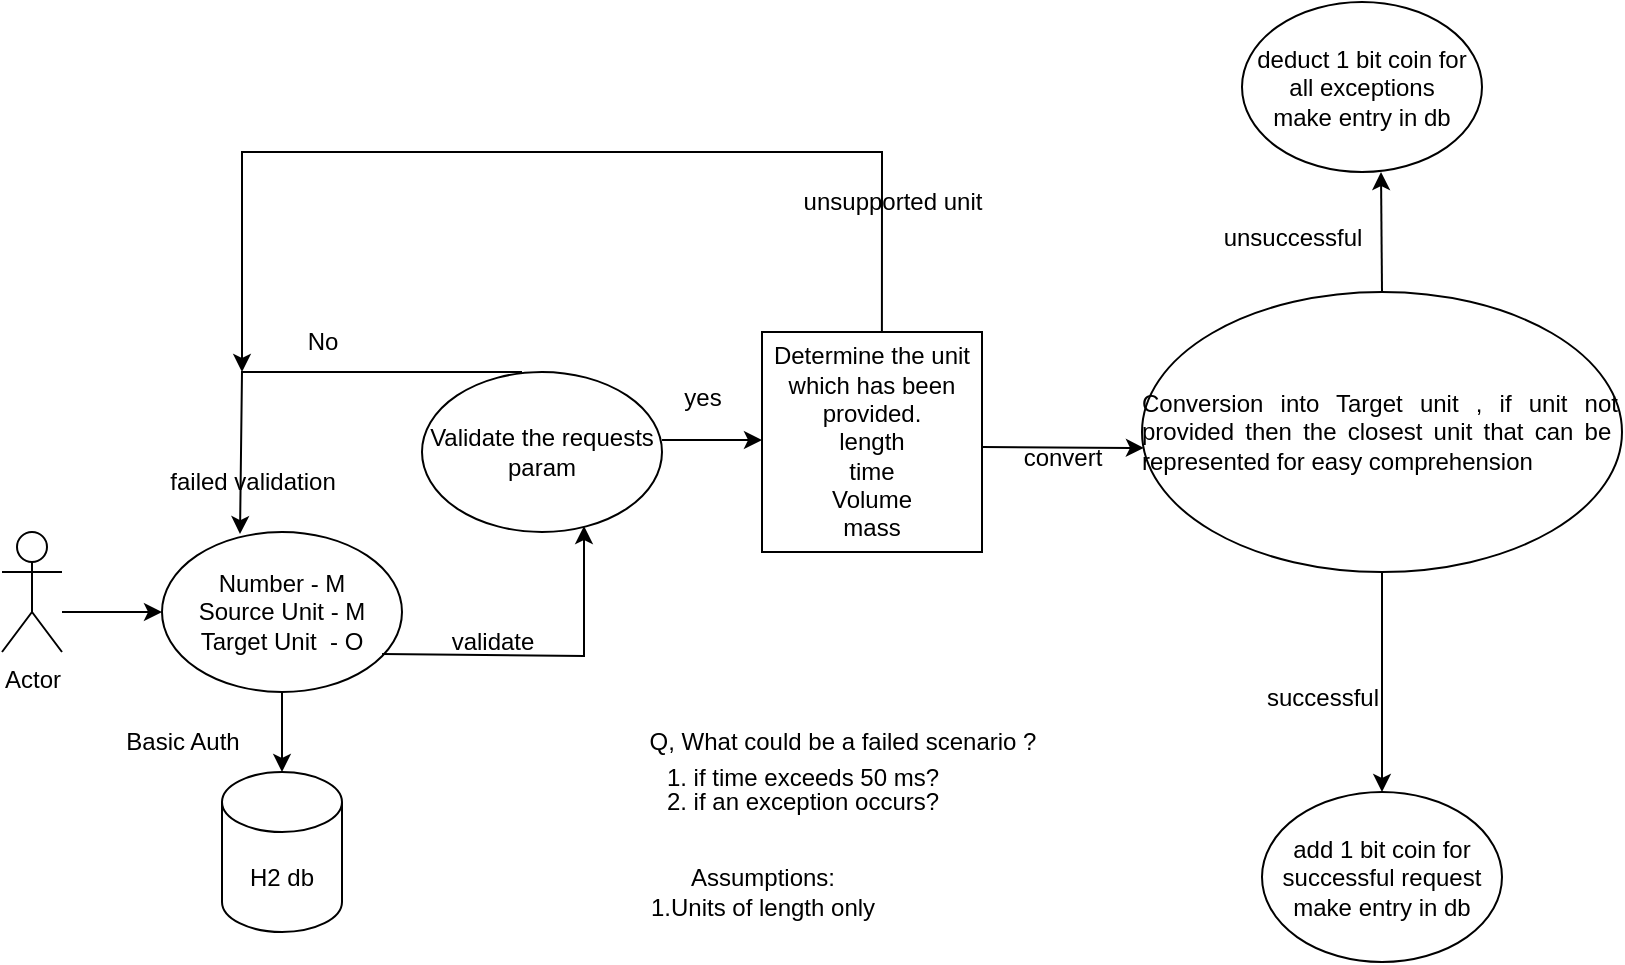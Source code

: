 <mxfile version="23.0.2" type="device" pages="2">
  <diagram name="Page-1" id="lHYYtZzS8Uv63oqJ56ig">
    <mxGraphModel dx="880" dy="1632" grid="1" gridSize="10" guides="1" tooltips="1" connect="1" arrows="1" fold="1" page="1" pageScale="1" pageWidth="850" pageHeight="1100" math="0" shadow="0">
      <root>
        <mxCell id="0" />
        <mxCell id="1" parent="0" />
        <mxCell id="b3AIAaytcUliQ4qnKOfz-1" value="Number - M&lt;br&gt;Source Unit - M&lt;br&gt;Target Unit&amp;nbsp; - O" style="ellipse;whiteSpace=wrap;html=1;" vertex="1" parent="1">
          <mxGeometry x="110" y="240" width="120" height="80" as="geometry" />
        </mxCell>
        <mxCell id="b3AIAaytcUliQ4qnKOfz-2" value="Actor" style="shape=umlActor;verticalLabelPosition=bottom;verticalAlign=top;html=1;outlineConnect=0;" vertex="1" parent="1">
          <mxGeometry x="30" y="240" width="30" height="60" as="geometry" />
        </mxCell>
        <mxCell id="b3AIAaytcUliQ4qnKOfz-3" value="" style="endArrow=classic;html=1;rounded=0;" edge="1" parent="1">
          <mxGeometry width="50" height="50" relative="1" as="geometry">
            <mxPoint x="60" y="280" as="sourcePoint" />
            <mxPoint x="110" y="280" as="targetPoint" />
          </mxGeometry>
        </mxCell>
        <mxCell id="b3AIAaytcUliQ4qnKOfz-4" value="H2 db" style="shape=cylinder3;whiteSpace=wrap;html=1;boundedLbl=1;backgroundOutline=1;size=15;" vertex="1" parent="1">
          <mxGeometry x="140" y="360" width="60" height="80" as="geometry" />
        </mxCell>
        <mxCell id="b3AIAaytcUliQ4qnKOfz-5" value="" style="endArrow=classic;html=1;rounded=0;exitX=0.5;exitY=1;exitDx=0;exitDy=0;exitPerimeter=0;entryX=0.5;entryY=0;entryDx=0;entryDy=0;entryPerimeter=0;" edge="1" parent="1" source="b3AIAaytcUliQ4qnKOfz-1" target="b3AIAaytcUliQ4qnKOfz-4">
          <mxGeometry width="50" height="50" relative="1" as="geometry">
            <mxPoint x="170" y="330" as="sourcePoint" />
            <mxPoint x="220" y="330" as="targetPoint" />
          </mxGeometry>
        </mxCell>
        <mxCell id="b3AIAaytcUliQ4qnKOfz-6" value="Basic Auth" style="text;html=1;align=center;verticalAlign=middle;resizable=0;points=[];autosize=1;strokeColor=none;fillColor=none;" vertex="1" parent="1">
          <mxGeometry x="80" y="330" width="80" height="30" as="geometry" />
        </mxCell>
        <mxCell id="b3AIAaytcUliQ4qnKOfz-7" value="" style="endArrow=classic;html=1;rounded=0;entryX=0.675;entryY=0.963;entryDx=0;entryDy=0;entryPerimeter=0;exitX=0.917;exitY=0.763;exitDx=0;exitDy=0;exitPerimeter=0;" edge="1" parent="1" source="b3AIAaytcUliQ4qnKOfz-1" target="b3AIAaytcUliQ4qnKOfz-8">
          <mxGeometry width="50" height="50" relative="1" as="geometry">
            <mxPoint x="320" y="300" as="sourcePoint" />
            <mxPoint x="240" y="210" as="targetPoint" />
            <Array as="points">
              <mxPoint x="321" y="302" />
            </Array>
          </mxGeometry>
        </mxCell>
        <mxCell id="b3AIAaytcUliQ4qnKOfz-8" value="Validate the requests param" style="ellipse;whiteSpace=wrap;html=1;" vertex="1" parent="1">
          <mxGeometry x="240" y="160" width="120" height="80" as="geometry" />
        </mxCell>
        <mxCell id="b3AIAaytcUliQ4qnKOfz-9" value="" style="endArrow=classic;html=1;rounded=0;exitX=0.725;exitY=0.025;exitDx=0;exitDy=0;exitPerimeter=0;entryX=0.325;entryY=0.013;entryDx=0;entryDy=0;entryPerimeter=0;" edge="1" parent="1" target="b3AIAaytcUliQ4qnKOfz-1">
          <mxGeometry width="50" height="50" relative="1" as="geometry">
            <mxPoint x="290" y="160" as="sourcePoint" />
            <mxPoint x="150" y="230" as="targetPoint" />
            <Array as="points">
              <mxPoint x="150" y="160" />
            </Array>
          </mxGeometry>
        </mxCell>
        <mxCell id="b3AIAaytcUliQ4qnKOfz-10" value="No" style="text;html=1;align=center;verticalAlign=middle;resizable=0;points=[];autosize=1;strokeColor=none;fillColor=none;" vertex="1" parent="1">
          <mxGeometry x="170" y="130" width="40" height="30" as="geometry" />
        </mxCell>
        <mxCell id="b3AIAaytcUliQ4qnKOfz-11" value="failed validation" style="text;html=1;align=center;verticalAlign=middle;resizable=0;points=[];autosize=1;strokeColor=none;fillColor=none;" vertex="1" parent="1">
          <mxGeometry x="100" y="200" width="110" height="30" as="geometry" />
        </mxCell>
        <mxCell id="b3AIAaytcUliQ4qnKOfz-12" value="" style="endArrow=classic;html=1;rounded=0;exitX=0.725;exitY=0.025;exitDx=0;exitDy=0;exitPerimeter=0;" edge="1" parent="1">
          <mxGeometry width="50" height="50" relative="1" as="geometry">
            <mxPoint x="360" y="194" as="sourcePoint" />
            <mxPoint x="410" y="194" as="targetPoint" />
          </mxGeometry>
        </mxCell>
        <mxCell id="b3AIAaytcUliQ4qnKOfz-13" value="yes" style="text;html=1;align=center;verticalAlign=middle;resizable=0;points=[];autosize=1;strokeColor=none;fillColor=none;" vertex="1" parent="1">
          <mxGeometry x="360" y="158" width="40" height="30" as="geometry" />
        </mxCell>
        <mxCell id="b3AIAaytcUliQ4qnKOfz-16" value="&lt;div style=&quot;text-align: justify;&quot;&gt;&lt;span style=&quot;background-color: initial;&quot;&gt;&lt;font style=&quot;font-size: 12px;&quot;&gt;Conversion into Target unit , if unit not provided then the closest unit that can be&amp;nbsp; represented for easy comprehension&lt;/font&gt;&lt;/span&gt;&lt;/div&gt;" style="ellipse;whiteSpace=wrap;html=1;align=right;" vertex="1" parent="1">
          <mxGeometry x="600" y="120" width="240" height="140" as="geometry" />
        </mxCell>
        <mxCell id="c188HrAiZuIj-6h9vWM7-2" value="" style="endArrow=classic;html=1;rounded=0;exitX=0.5;exitY=1;exitDx=0;exitDy=0;" edge="1" parent="1" source="b3AIAaytcUliQ4qnKOfz-16">
          <mxGeometry width="50" height="50" relative="1" as="geometry">
            <mxPoint x="640" y="321" as="sourcePoint" />
            <mxPoint x="720" y="370" as="targetPoint" />
            <Array as="points">
              <mxPoint x="720" y="330" />
            </Array>
          </mxGeometry>
        </mxCell>
        <mxCell id="c188HrAiZuIj-6h9vWM7-3" value="add 1 bit coin for successful request&lt;br&gt;make entry in db" style="ellipse;whiteSpace=wrap;html=1;" vertex="1" parent="1">
          <mxGeometry x="660" y="370" width="120" height="85" as="geometry" />
        </mxCell>
        <mxCell id="lj5fhIabV5IwhSBRjd6Y-2" value="Assumptions:&lt;br&gt;1.Units of length only&lt;br&gt;" style="text;html=1;align=center;verticalAlign=middle;resizable=0;points=[];autosize=1;strokeColor=none;fillColor=none;" vertex="1" parent="1">
          <mxGeometry x="340" y="400" width="140" height="40" as="geometry" />
        </mxCell>
        <mxCell id="lj5fhIabV5IwhSBRjd6Y-3" value="" style="group" vertex="1" connectable="0" parent="1">
          <mxGeometry x="340" y="330" width="220" height="60" as="geometry" />
        </mxCell>
        <mxCell id="c188HrAiZuIj-6h9vWM7-4" value="Q, What could be a failed scenario ?" style="text;html=1;align=center;verticalAlign=middle;resizable=0;points=[];autosize=1;strokeColor=none;fillColor=none;" vertex="1" parent="lj5fhIabV5IwhSBRjd6Y-3">
          <mxGeometry width="220" height="30" as="geometry" />
        </mxCell>
        <mxCell id="c188HrAiZuIj-6h9vWM7-5" value="1. if time exceeds 50 ms?" style="text;html=1;align=center;verticalAlign=middle;resizable=0;points=[];autosize=1;strokeColor=none;fillColor=none;" vertex="1" parent="lj5fhIabV5IwhSBRjd6Y-3">
          <mxGeometry x="10" y="18" width="160" height="30" as="geometry" />
        </mxCell>
        <mxCell id="lj5fhIabV5IwhSBRjd6Y-1" value="2. if an exception occurs?" style="text;html=1;align=center;verticalAlign=middle;resizable=0;points=[];autosize=1;strokeColor=none;fillColor=none;" vertex="1" parent="lj5fhIabV5IwhSBRjd6Y-3">
          <mxGeometry x="10" y="30" width="160" height="30" as="geometry" />
        </mxCell>
        <mxCell id="G1zmg-Ab916zZpHDVuY2-1" value="Determine the unit which has been provided.&lt;br&gt;length&lt;br&gt;time&lt;br&gt;Volume&lt;br&gt;mass&lt;br&gt;" style="whiteSpace=wrap;html=1;aspect=fixed;" vertex="1" parent="1">
          <mxGeometry x="410" y="140" width="110" height="110" as="geometry" />
        </mxCell>
        <mxCell id="G1zmg-Ab916zZpHDVuY2-2" value="" style="endArrow=classic;html=1;rounded=0;exitX=1;exitY=0.5;exitDx=0;exitDy=0;entryX=0.004;entryY=0.557;entryDx=0;entryDy=0;entryPerimeter=0;" edge="1" parent="1" target="b3AIAaytcUliQ4qnKOfz-16">
          <mxGeometry width="50" height="50" relative="1" as="geometry">
            <mxPoint x="520" y="197.5" as="sourcePoint" />
            <mxPoint x="600" y="202.5" as="targetPoint" />
          </mxGeometry>
        </mxCell>
        <mxCell id="G1zmg-Ab916zZpHDVuY2-4" value="convert" style="text;html=1;align=center;verticalAlign=middle;resizable=0;points=[];autosize=1;strokeColor=none;fillColor=none;" vertex="1" parent="1">
          <mxGeometry x="530" y="188" width="60" height="30" as="geometry" />
        </mxCell>
        <mxCell id="G1zmg-Ab916zZpHDVuY2-7" value="unsupported unit" style="text;html=1;align=center;verticalAlign=middle;resizable=0;points=[];autosize=1;strokeColor=none;fillColor=none;" vertex="1" parent="1">
          <mxGeometry x="420" y="60" width="110" height="30" as="geometry" />
        </mxCell>
        <mxCell id="G1zmg-Ab916zZpHDVuY2-8" value="validate" style="text;html=1;align=center;verticalAlign=middle;resizable=0;points=[];autosize=1;strokeColor=none;fillColor=none;" vertex="1" parent="1">
          <mxGeometry x="245" y="280" width="60" height="30" as="geometry" />
        </mxCell>
        <mxCell id="G1zmg-Ab916zZpHDVuY2-12" value="" style="endArrow=classic;html=1;rounded=0;exitX=0.545;exitY=0;exitDx=0;exitDy=0;exitPerimeter=0;" edge="1" parent="1" source="G1zmg-Ab916zZpHDVuY2-1">
          <mxGeometry width="50" height="50" relative="1" as="geometry">
            <mxPoint x="470" y="140" as="sourcePoint" />
            <mxPoint x="150" y="160" as="targetPoint" />
            <Array as="points">
              <mxPoint x="470" y="50" />
              <mxPoint x="150" y="50" />
            </Array>
          </mxGeometry>
        </mxCell>
        <mxCell id="B6Xmzbsv_8YdJbKLBwuD-1" value="" style="endArrow=classic;html=1;rounded=0;" edge="1" parent="1">
          <mxGeometry width="50" height="50" relative="1" as="geometry">
            <mxPoint x="720" y="120" as="sourcePoint" />
            <mxPoint x="719.5" y="60" as="targetPoint" />
            <Array as="points" />
          </mxGeometry>
        </mxCell>
        <mxCell id="B6Xmzbsv_8YdJbKLBwuD-2" value="deduct 1 bit coin for all exceptions&lt;br&gt;make entry in db" style="ellipse;whiteSpace=wrap;html=1;" vertex="1" parent="1">
          <mxGeometry x="650" y="-25" width="120" height="85" as="geometry" />
        </mxCell>
        <mxCell id="B6Xmzbsv_8YdJbKLBwuD-3" value="successful" style="text;html=1;align=center;verticalAlign=middle;resizable=0;points=[];autosize=1;strokeColor=none;fillColor=none;" vertex="1" parent="1">
          <mxGeometry x="650" y="308" width="80" height="30" as="geometry" />
        </mxCell>
        <mxCell id="B6Xmzbsv_8YdJbKLBwuD-4" value="unsuccessful" style="text;html=1;align=center;verticalAlign=middle;resizable=0;points=[];autosize=1;strokeColor=none;fillColor=none;" vertex="1" parent="1">
          <mxGeometry x="630" y="78" width="90" height="30" as="geometry" />
        </mxCell>
      </root>
    </mxGraphModel>
  </diagram>
  <diagram id="aCOKCKjYOSakgeWjAQzv" name="Page-2">
    <mxGraphModel dx="880" dy="532" grid="1" gridSize="10" guides="1" tooltips="1" connect="1" arrows="1" fold="1" page="1" pageScale="1" pageWidth="850" pageHeight="1100" math="0" shadow="0">
      <root>
        <mxCell id="0" />
        <mxCell id="1" parent="0" />
        <mxCell id="IXTnuQfZ6xgIlUwsSyPu-1" value="User" style="swimlane;whiteSpace=wrap;html=1;" vertex="1" parent="1">
          <mxGeometry x="270" y="180" width="110" height="110" as="geometry" />
        </mxCell>
        <mxCell id="IXTnuQfZ6xgIlUwsSyPu-3" value="String Details" style="text;html=1;align=center;verticalAlign=middle;resizable=0;points=[];autosize=1;strokeColor=none;fillColor=none;" vertex="1" parent="IXTnuQfZ6xgIlUwsSyPu-1">
          <mxGeometry y="48" width="90" height="30" as="geometry" />
        </mxCell>
        <mxCell id="IXTnuQfZ6xgIlUwsSyPu-6" value="Long userId" style="text;html=1;align=center;verticalAlign=middle;resizable=0;points=[];autosize=1;strokeColor=none;fillColor=none;" vertex="1" parent="IXTnuQfZ6xgIlUwsSyPu-1">
          <mxGeometry y="80" width="90" height="30" as="geometry" />
        </mxCell>
        <mxCell id="IXTnuQfZ6xgIlUwsSyPu-2" value="String name" style="text;html=1;align=center;verticalAlign=middle;resizable=0;points=[];autosize=1;strokeColor=none;fillColor=none;" vertex="1" parent="IXTnuQfZ6xgIlUwsSyPu-1">
          <mxGeometry x="-7" y="18" width="90" height="30" as="geometry" />
        </mxCell>
        <mxCell id="hJZ3AKhVzzM18QTyrfeM-3" value="makes" style="text;html=1;align=center;verticalAlign=middle;resizable=0;points=[];autosize=1;strokeColor=none;fillColor=none;" vertex="1" parent="1">
          <mxGeometry x="120" y="230" width="60" height="30" as="geometry" />
        </mxCell>
        <mxCell id="hJZ3AKhVzzM18QTyrfeM-4" value="" style="endArrow=classic;html=1;rounded=0;exitX=0.421;exitY=-0.031;exitDx=0;exitDy=0;exitPerimeter=0;entryX=0.421;entryY=-0.031;entryDx=0;entryDy=0;entryPerimeter=0;" edge="1" parent="1" target="IXTnuQfZ6xgIlUwsSyPu-5">
          <mxGeometry width="50" height="50" relative="1" as="geometry">
            <mxPoint x="270" y="230" as="sourcePoint" />
            <mxPoint x="170" y="320" as="targetPoint" />
            <Array as="points">
              <mxPoint x="170" y="230" />
            </Array>
          </mxGeometry>
        </mxCell>
        <mxCell id="hJZ3AKhVzzM18QTyrfeM-6" value="" style="group" vertex="1" connectable="0" parent="1">
          <mxGeometry x="110" y="330" width="140" height="130" as="geometry" />
        </mxCell>
        <mxCell id="IXTnuQfZ6xgIlUwsSyPu-5" value="Requests" style="swimlane;whiteSpace=wrap;html=1;" vertex="1" parent="hJZ3AKhVzzM18QTyrfeM-6">
          <mxGeometry width="140" height="130" as="geometry" />
        </mxCell>
        <mxCell id="IXTnuQfZ6xgIlUwsSyPu-9" value="Invoice invoiceNo" style="text;html=1;align=center;verticalAlign=middle;resizable=0;points=[];autosize=1;strokeColor=none;fillColor=none;" vertex="1" parent="IXTnuQfZ6xgIlUwsSyPu-5">
          <mxGeometry x="-5" y="70" width="120" height="30" as="geometry" />
        </mxCell>
        <mxCell id="hJZ3AKhVzzM18QTyrfeM-5" value="Long total" style="text;html=1;align=center;verticalAlign=middle;resizable=0;points=[];autosize=1;strokeColor=none;fillColor=none;" vertex="1" parent="IXTnuQfZ6xgIlUwsSyPu-5">
          <mxGeometry x="-5" y="90" width="80" height="30" as="geometry" />
        </mxCell>
        <mxCell id="IXTnuQfZ6xgIlUwsSyPu-8" value="Long userId" style="text;html=1;align=center;verticalAlign=middle;resizable=0;points=[];autosize=1;strokeColor=none;fillColor=none;" vertex="1" parent="IXTnuQfZ6xgIlUwsSyPu-5">
          <mxGeometry x="-5" y="50" width="90" height="30" as="geometry" />
        </mxCell>
        <mxCell id="IXTnuQfZ6xgIlUwsSyPu-7" value="Long requestId" style="text;html=1;align=center;verticalAlign=middle;resizable=0;points=[];autosize=1;strokeColor=none;fillColor=none;" vertex="1" parent="hJZ3AKhVzzM18QTyrfeM-6">
          <mxGeometry y="28" width="100" height="30" as="geometry" />
        </mxCell>
        <mxCell id="sEJJWN09g-QydtPK8mbs-1" value="Invoice" style="swimlane;whiteSpace=wrap;html=1;" vertex="1" parent="1">
          <mxGeometry x="320" y="360" width="150" height="150" as="geometry" />
        </mxCell>
        <mxCell id="sEJJWN09g-QydtPK8mbs-2" value="Long invoiceNo&lt;br&gt;" style="text;html=1;align=center;verticalAlign=middle;resizable=0;points=[];autosize=1;strokeColor=none;fillColor=none;" vertex="1" parent="sEJJWN09g-QydtPK8mbs-1">
          <mxGeometry x="-5" y="28" width="110" height="30" as="geometry" />
        </mxCell>
        <mxCell id="sEJJWN09g-QydtPK8mbs-3" value="Long debits&lt;br&gt;Long credits" style="text;html=1;align=center;verticalAlign=middle;resizable=0;points=[];autosize=1;strokeColor=none;fillColor=none;" vertex="1" parent="sEJJWN09g-QydtPK8mbs-1">
          <mxGeometry x="-5" y="50" width="90" height="40" as="geometry" />
        </mxCell>
        <mxCell id="sEJJWN09g-QydtPK8mbs-6" value="" style="endArrow=classic;html=1;rounded=0;entryX=0.421;entryY=-0.031;entryDx=0;entryDy=0;entryPerimeter=0;" edge="1" parent="1">
          <mxGeometry width="50" height="50" relative="1" as="geometry">
            <mxPoint x="220" y="460" as="sourcePoint" />
            <mxPoint x="320" y="502" as="targetPoint" />
            <Array as="points">
              <mxPoint x="220" y="502" />
            </Array>
          </mxGeometry>
        </mxCell>
        <mxCell id="sEJJWN09g-QydtPK8mbs-7" value="generates&lt;br&gt;" style="text;html=1;align=center;verticalAlign=middle;resizable=0;points=[];autosize=1;strokeColor=none;fillColor=none;" vertex="1" parent="1">
          <mxGeometry x="190" y="498" width="80" height="30" as="geometry" />
        </mxCell>
        <mxCell id="3J5gZXJqJYmnxhREiJwj-2" value="ResponseDTO" style="swimlane;whiteSpace=wrap;html=1;" vertex="1" parent="1">
          <mxGeometry x="560" y="210" width="160" height="140" as="geometry" />
        </mxCell>
        <mxCell id="3J5gZXJqJYmnxhREiJwj-3" value="Request requestDetails" style="text;html=1;align=center;verticalAlign=middle;resizable=0;points=[];autosize=1;strokeColor=none;fillColor=none;" vertex="1" parent="3J5gZXJqJYmnxhREiJwj-2">
          <mxGeometry y="40" width="150" height="30" as="geometry" />
        </mxCell>
        <mxCell id="3J5gZXJqJYmnxhREiJwj-4" value="Long enteredValue&lt;br&gt;String sourceUnit&lt;br&gt;String targetUnit&lt;br&gt;&lt;br&gt;" style="text;html=1;align=center;verticalAlign=middle;resizable=0;points=[];autosize=1;strokeColor=none;fillColor=none;" vertex="1" parent="3J5gZXJqJYmnxhREiJwj-2">
          <mxGeometry y="65" width="120" height="70" as="geometry" />
        </mxCell>
        <mxCell id="3J5gZXJqJYmnxhREiJwj-5" value="" style="endArrow=none;dashed=1;html=1;dashPattern=1 3;strokeWidth=2;rounded=0;" edge="1" parent="1">
          <mxGeometry width="50" height="50" relative="1" as="geometry">
            <mxPoint x="530" y="660" as="sourcePoint" />
            <mxPoint x="530" y="160" as="targetPoint" />
          </mxGeometry>
        </mxCell>
      </root>
    </mxGraphModel>
  </diagram>
</mxfile>
